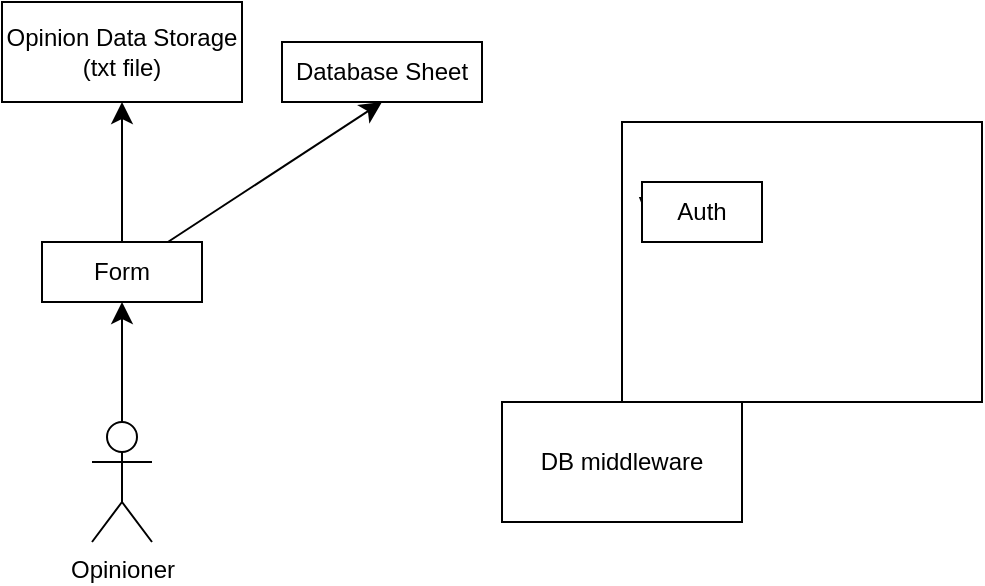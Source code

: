 <mxfile version="27.2.0">
  <diagram name="Page-1" id="cHRDMyTGD_ESkzY9gLPF">
    <mxGraphModel dx="708" dy="690" grid="1" gridSize="10" guides="1" tooltips="1" connect="1" arrows="1" fold="1" page="1" pageScale="1" pageWidth="850" pageHeight="1100" math="0" shadow="0">
      <root>
        <mxCell id="0" />
        <mxCell id="1" parent="0" />
        <mxCell id="P3A-uFCwaK7npJCqHC7t-9" style="edgeStyle=none;curved=1;rounded=0;orthogonalLoop=1;jettySize=auto;html=1;entryX=0.5;entryY=1;entryDx=0;entryDy=0;fontSize=12;startSize=8;endSize=8;" edge="1" parent="1" source="ynM9vg0t6gELt2GVZ1Xw-1" target="P3A-uFCwaK7npJCqHC7t-8">
          <mxGeometry relative="1" as="geometry" />
        </mxCell>
        <mxCell id="P3A-uFCwaK7npJCqHC7t-10" style="edgeStyle=none;curved=1;rounded=0;orthogonalLoop=1;jettySize=auto;html=1;entryX=0.5;entryY=1;entryDx=0;entryDy=0;fontSize=12;startSize=8;endSize=8;" edge="1" parent="1" source="ynM9vg0t6gELt2GVZ1Xw-1" target="P3A-uFCwaK7npJCqHC7t-7">
          <mxGeometry relative="1" as="geometry" />
        </mxCell>
        <mxCell id="ynM9vg0t6gELt2GVZ1Xw-1" value="Form" style="rounded=0;whiteSpace=wrap;html=1;" parent="1" vertex="1">
          <mxGeometry x="80" y="340" width="80" height="30" as="geometry" />
        </mxCell>
        <mxCell id="P3A-uFCwaK7npJCqHC7t-5" style="edgeStyle=none;curved=1;rounded=0;orthogonalLoop=1;jettySize=auto;html=1;entryX=0.5;entryY=1;entryDx=0;entryDy=0;fontSize=12;startSize=8;endSize=8;" edge="1" parent="1" source="P3A-uFCwaK7npJCqHC7t-2" target="ynM9vg0t6gELt2GVZ1Xw-1">
          <mxGeometry relative="1" as="geometry" />
        </mxCell>
        <mxCell id="P3A-uFCwaK7npJCqHC7t-2" value="Opinioner" style="shape=umlActor;verticalLabelPosition=bottom;verticalAlign=top;html=1;outlineConnect=0;" vertex="1" parent="1">
          <mxGeometry x="105" y="430" width="30" height="60" as="geometry" />
        </mxCell>
        <mxCell id="P3A-uFCwaK7npJCqHC7t-7" value="Database Sheet" style="rounded=0;whiteSpace=wrap;html=1;" vertex="1" parent="1">
          <mxGeometry x="200" y="240" width="100" height="30" as="geometry" />
        </mxCell>
        <mxCell id="P3A-uFCwaK7npJCqHC7t-8" value="Opinion Data Storage&lt;div&gt;(txt file)&lt;/div&gt;" style="rounded=0;whiteSpace=wrap;html=1;" vertex="1" parent="1">
          <mxGeometry x="60" y="220" width="120" height="50" as="geometry" />
        </mxCell>
        <mxCell id="P3A-uFCwaK7npJCqHC7t-11" value="Viewer&amp;nbsp; &amp;nbsp; &amp;nbsp; &amp;nbsp; &amp;nbsp; &amp;nbsp; &amp;nbsp; &amp;nbsp; &amp;nbsp; &amp;nbsp; &amp;nbsp; &amp;nbsp; &amp;nbsp; &amp;nbsp; &amp;nbsp; &amp;nbsp; &amp;nbsp; &amp;nbsp; &amp;nbsp;&amp;nbsp;&lt;div&gt;&lt;br&gt;&lt;/div&gt;&lt;div&gt;&lt;br&gt;&lt;/div&gt;&lt;div&gt;&lt;br&gt;&lt;/div&gt;&lt;div&gt;&lt;br&gt;&lt;/div&gt;" style="rounded=0;whiteSpace=wrap;html=1;" vertex="1" parent="1">
          <mxGeometry x="370" y="280" width="180" height="140" as="geometry" />
        </mxCell>
        <mxCell id="P3A-uFCwaK7npJCqHC7t-12" value="Auth" style="rounded=0;whiteSpace=wrap;html=1;" vertex="1" parent="1">
          <mxGeometry x="380" y="310" width="60" height="30" as="geometry" />
        </mxCell>
        <mxCell id="P3A-uFCwaK7npJCqHC7t-14" value="DB middleware" style="rounded=0;whiteSpace=wrap;html=1;" vertex="1" parent="1">
          <mxGeometry x="310" y="420" width="120" height="60" as="geometry" />
        </mxCell>
      </root>
    </mxGraphModel>
  </diagram>
</mxfile>

